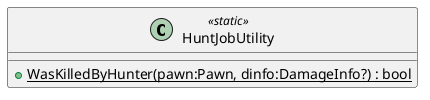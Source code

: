 @startuml
class HuntJobUtility <<static>> {
    + {static} WasKilledByHunter(pawn:Pawn, dinfo:DamageInfo?) : bool
}
@enduml
